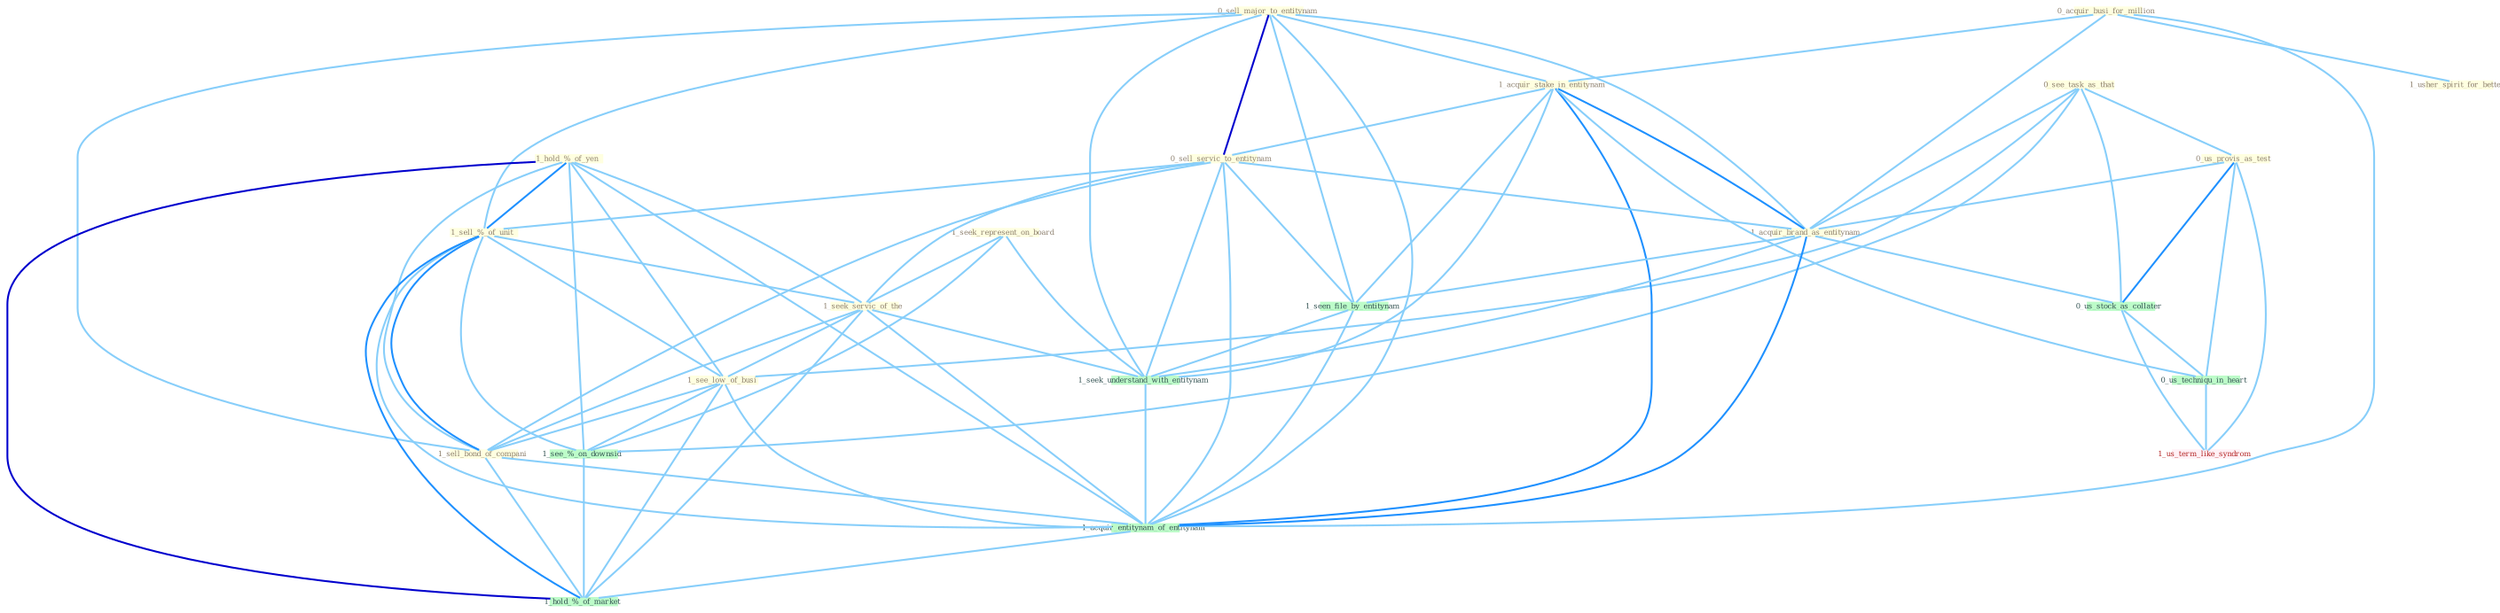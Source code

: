 Graph G{ 
    node
    [shape=polygon,style=filled,width=.5,height=.06,color="#BDFCC9",fixedsize=true,fontsize=4,
    fontcolor="#2f4f4f"];
    {node
    [color="#ffffe0", fontcolor="#8b7d6b"] "0_sell_major_to_entitynam " "0_acquir_busi_for_million " "0_see_task_as_that " "0_us_provis_as_test " "1_acquir_stake_in_entitynam " "1_seek_represent_on_board " "1_hold_%_of_yen " "0_sell_servic_to_entitynam " "1_acquir_brand_as_entitynam " "1_sell_%_of_unit " "1_usher_spirit_for_better " "1_seek_servic_of_the " "1_see_low_of_busi " "1_sell_bond_of_compani "}
{node [color="#fff0f5", fontcolor="#b22222"] "1_us_term_like_syndrom "}
edge [color="#B0E2FF"];

	"0_sell_major_to_entitynam " -- "1_acquir_stake_in_entitynam " [w="1", color="#87cefa" ];
	"0_sell_major_to_entitynam " -- "0_sell_servic_to_entitynam " [w="3", color="#0000cd" , len=0.6];
	"0_sell_major_to_entitynam " -- "1_acquir_brand_as_entitynam " [w="1", color="#87cefa" ];
	"0_sell_major_to_entitynam " -- "1_sell_%_of_unit " [w="1", color="#87cefa" ];
	"0_sell_major_to_entitynam " -- "1_sell_bond_of_compani " [w="1", color="#87cefa" ];
	"0_sell_major_to_entitynam " -- "1_seen_file_by_entitynam " [w="1", color="#87cefa" ];
	"0_sell_major_to_entitynam " -- "1_seek_understand_with_entitynam " [w="1", color="#87cefa" ];
	"0_sell_major_to_entitynam " -- "1_acquir_entitynam_of_entitynam " [w="1", color="#87cefa" ];
	"0_acquir_busi_for_million " -- "1_acquir_stake_in_entitynam " [w="1", color="#87cefa" ];
	"0_acquir_busi_for_million " -- "1_acquir_brand_as_entitynam " [w="1", color="#87cefa" ];
	"0_acquir_busi_for_million " -- "1_usher_spirit_for_better " [w="1", color="#87cefa" ];
	"0_acquir_busi_for_million " -- "1_acquir_entitynam_of_entitynam " [w="1", color="#87cefa" ];
	"0_see_task_as_that " -- "0_us_provis_as_test " [w="1", color="#87cefa" ];
	"0_see_task_as_that " -- "1_acquir_brand_as_entitynam " [w="1", color="#87cefa" ];
	"0_see_task_as_that " -- "1_see_low_of_busi " [w="1", color="#87cefa" ];
	"0_see_task_as_that " -- "0_us_stock_as_collater " [w="1", color="#87cefa" ];
	"0_see_task_as_that " -- "1_see_%_on_downsid " [w="1", color="#87cefa" ];
	"0_us_provis_as_test " -- "1_acquir_brand_as_entitynam " [w="1", color="#87cefa" ];
	"0_us_provis_as_test " -- "0_us_stock_as_collater " [w="2", color="#1e90ff" , len=0.8];
	"0_us_provis_as_test " -- "0_us_techniqu_in_heart " [w="1", color="#87cefa" ];
	"0_us_provis_as_test " -- "1_us_term_like_syndrom " [w="1", color="#87cefa" ];
	"1_acquir_stake_in_entitynam " -- "0_sell_servic_to_entitynam " [w="1", color="#87cefa" ];
	"1_acquir_stake_in_entitynam " -- "1_acquir_brand_as_entitynam " [w="2", color="#1e90ff" , len=0.8];
	"1_acquir_stake_in_entitynam " -- "1_seen_file_by_entitynam " [w="1", color="#87cefa" ];
	"1_acquir_stake_in_entitynam " -- "1_seek_understand_with_entitynam " [w="1", color="#87cefa" ];
	"1_acquir_stake_in_entitynam " -- "1_acquir_entitynam_of_entitynam " [w="2", color="#1e90ff" , len=0.8];
	"1_acquir_stake_in_entitynam " -- "0_us_techniqu_in_heart " [w="1", color="#87cefa" ];
	"1_seek_represent_on_board " -- "1_seek_servic_of_the " [w="1", color="#87cefa" ];
	"1_seek_represent_on_board " -- "1_seek_understand_with_entitynam " [w="1", color="#87cefa" ];
	"1_seek_represent_on_board " -- "1_see_%_on_downsid " [w="1", color="#87cefa" ];
	"1_hold_%_of_yen " -- "1_sell_%_of_unit " [w="2", color="#1e90ff" , len=0.8];
	"1_hold_%_of_yen " -- "1_seek_servic_of_the " [w="1", color="#87cefa" ];
	"1_hold_%_of_yen " -- "1_see_low_of_busi " [w="1", color="#87cefa" ];
	"1_hold_%_of_yen " -- "1_sell_bond_of_compani " [w="1", color="#87cefa" ];
	"1_hold_%_of_yen " -- "1_acquir_entitynam_of_entitynam " [w="1", color="#87cefa" ];
	"1_hold_%_of_yen " -- "1_see_%_on_downsid " [w="1", color="#87cefa" ];
	"1_hold_%_of_yen " -- "1_hold_%_of_market " [w="3", color="#0000cd" , len=0.6];
	"0_sell_servic_to_entitynam " -- "1_acquir_brand_as_entitynam " [w="1", color="#87cefa" ];
	"0_sell_servic_to_entitynam " -- "1_sell_%_of_unit " [w="1", color="#87cefa" ];
	"0_sell_servic_to_entitynam " -- "1_seek_servic_of_the " [w="1", color="#87cefa" ];
	"0_sell_servic_to_entitynam " -- "1_sell_bond_of_compani " [w="1", color="#87cefa" ];
	"0_sell_servic_to_entitynam " -- "1_seen_file_by_entitynam " [w="1", color="#87cefa" ];
	"0_sell_servic_to_entitynam " -- "1_seek_understand_with_entitynam " [w="1", color="#87cefa" ];
	"0_sell_servic_to_entitynam " -- "1_acquir_entitynam_of_entitynam " [w="1", color="#87cefa" ];
	"1_acquir_brand_as_entitynam " -- "1_seen_file_by_entitynam " [w="1", color="#87cefa" ];
	"1_acquir_brand_as_entitynam " -- "0_us_stock_as_collater " [w="1", color="#87cefa" ];
	"1_acquir_brand_as_entitynam " -- "1_seek_understand_with_entitynam " [w="1", color="#87cefa" ];
	"1_acquir_brand_as_entitynam " -- "1_acquir_entitynam_of_entitynam " [w="2", color="#1e90ff" , len=0.8];
	"1_sell_%_of_unit " -- "1_seek_servic_of_the " [w="1", color="#87cefa" ];
	"1_sell_%_of_unit " -- "1_see_low_of_busi " [w="1", color="#87cefa" ];
	"1_sell_%_of_unit " -- "1_sell_bond_of_compani " [w="2", color="#1e90ff" , len=0.8];
	"1_sell_%_of_unit " -- "1_acquir_entitynam_of_entitynam " [w="1", color="#87cefa" ];
	"1_sell_%_of_unit " -- "1_see_%_on_downsid " [w="1", color="#87cefa" ];
	"1_sell_%_of_unit " -- "1_hold_%_of_market " [w="2", color="#1e90ff" , len=0.8];
	"1_seek_servic_of_the " -- "1_see_low_of_busi " [w="1", color="#87cefa" ];
	"1_seek_servic_of_the " -- "1_sell_bond_of_compani " [w="1", color="#87cefa" ];
	"1_seek_servic_of_the " -- "1_seek_understand_with_entitynam " [w="1", color="#87cefa" ];
	"1_seek_servic_of_the " -- "1_acquir_entitynam_of_entitynam " [w="1", color="#87cefa" ];
	"1_seek_servic_of_the " -- "1_hold_%_of_market " [w="1", color="#87cefa" ];
	"1_see_low_of_busi " -- "1_sell_bond_of_compani " [w="1", color="#87cefa" ];
	"1_see_low_of_busi " -- "1_acquir_entitynam_of_entitynam " [w="1", color="#87cefa" ];
	"1_see_low_of_busi " -- "1_see_%_on_downsid " [w="1", color="#87cefa" ];
	"1_see_low_of_busi " -- "1_hold_%_of_market " [w="1", color="#87cefa" ];
	"1_sell_bond_of_compani " -- "1_acquir_entitynam_of_entitynam " [w="1", color="#87cefa" ];
	"1_sell_bond_of_compani " -- "1_hold_%_of_market " [w="1", color="#87cefa" ];
	"1_seen_file_by_entitynam " -- "1_seek_understand_with_entitynam " [w="1", color="#87cefa" ];
	"1_seen_file_by_entitynam " -- "1_acquir_entitynam_of_entitynam " [w="1", color="#87cefa" ];
	"0_us_stock_as_collater " -- "0_us_techniqu_in_heart " [w="1", color="#87cefa" ];
	"0_us_stock_as_collater " -- "1_us_term_like_syndrom " [w="1", color="#87cefa" ];
	"1_seek_understand_with_entitynam " -- "1_acquir_entitynam_of_entitynam " [w="1", color="#87cefa" ];
	"1_acquir_entitynam_of_entitynam " -- "1_hold_%_of_market " [w="1", color="#87cefa" ];
	"0_us_techniqu_in_heart " -- "1_us_term_like_syndrom " [w="1", color="#87cefa" ];
	"1_see_%_on_downsid " -- "1_hold_%_of_market " [w="1", color="#87cefa" ];
}